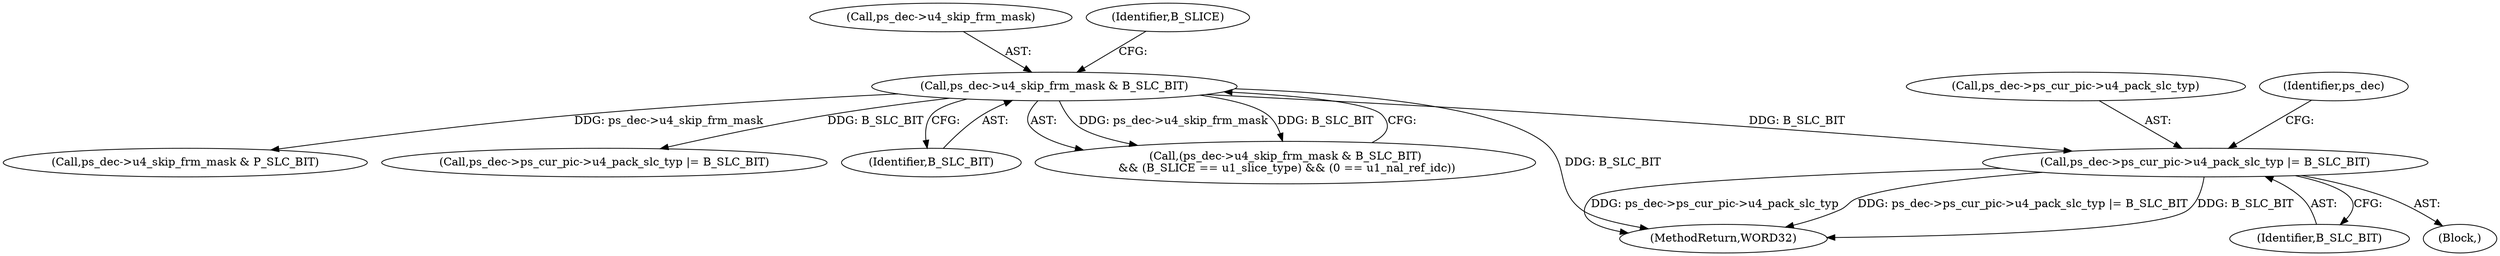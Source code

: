 digraph "0_Android_494561291a503840f385fbcd11d9bc5f4dc502b8_2@pointer" {
"1001895" [label="(Call,ps_dec->ps_cur_pic->u4_pack_slc_typ |= B_SLC_BIT)"];
"1001865" [label="(Call,ps_dec->u4_skip_frm_mask & B_SLC_BIT)"];
"1001901" [label="(Identifier,B_SLC_BIT)"];
"1002619" [label="(MethodReturn,WORD32)"];
"1001865" [label="(Call,ps_dec->u4_skip_frm_mask & B_SLC_BIT)"];
"1001896" [label="(Call,ps_dec->ps_cur_pic->u4_pack_slc_typ)"];
"1001895" [label="(Call,ps_dec->ps_cur_pic->u4_pack_slc_typ |= B_SLC_BIT)"];
"1001866" [label="(Call,ps_dec->u4_skip_frm_mask)"];
"1001880" [label="(Call,ps_dec->u4_skip_frm_mask & P_SLC_BIT)"];
"1002516" [label="(Call,ps_dec->ps_cur_pic->u4_pack_slc_typ |= B_SLC_BIT)"];
"1001894" [label="(Block,)"];
"1001872" [label="(Identifier,B_SLICE)"];
"1001869" [label="(Identifier,B_SLC_BIT)"];
"1001864" [label="(Call,(ps_dec->u4_skip_frm_mask & B_SLC_BIT)\n && (B_SLICE == u1_slice_type) && (0 == u1_nal_ref_idc))"];
"1001904" [label="(Identifier,ps_dec)"];
"1001895" -> "1001894"  [label="AST: "];
"1001895" -> "1001901"  [label="CFG: "];
"1001896" -> "1001895"  [label="AST: "];
"1001901" -> "1001895"  [label="AST: "];
"1001904" -> "1001895"  [label="CFG: "];
"1001895" -> "1002619"  [label="DDG: ps_dec->ps_cur_pic->u4_pack_slc_typ"];
"1001895" -> "1002619"  [label="DDG: ps_dec->ps_cur_pic->u4_pack_slc_typ |= B_SLC_BIT"];
"1001895" -> "1002619"  [label="DDG: B_SLC_BIT"];
"1001865" -> "1001895"  [label="DDG: B_SLC_BIT"];
"1001865" -> "1001864"  [label="AST: "];
"1001865" -> "1001869"  [label="CFG: "];
"1001866" -> "1001865"  [label="AST: "];
"1001869" -> "1001865"  [label="AST: "];
"1001872" -> "1001865"  [label="CFG: "];
"1001864" -> "1001865"  [label="CFG: "];
"1001865" -> "1002619"  [label="DDG: B_SLC_BIT"];
"1001865" -> "1001864"  [label="DDG: ps_dec->u4_skip_frm_mask"];
"1001865" -> "1001864"  [label="DDG: B_SLC_BIT"];
"1001865" -> "1001880"  [label="DDG: ps_dec->u4_skip_frm_mask"];
"1001865" -> "1002516"  [label="DDG: B_SLC_BIT"];
}
